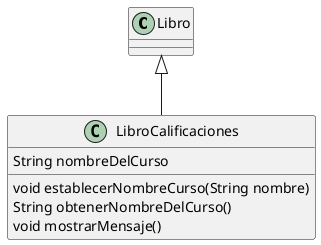 @startuml
'https://plantuml.com/class-diagram

class Libro {

}

class LibroCalificaciones {
   String nombreDelCurso
   void establecerNombreCurso(String nombre)
   String obtenerNombreDelCurso()
   void mostrarMensaje()
}

'Herencias del sistema
Libro <|-- LibroCalificaciones

@enduml